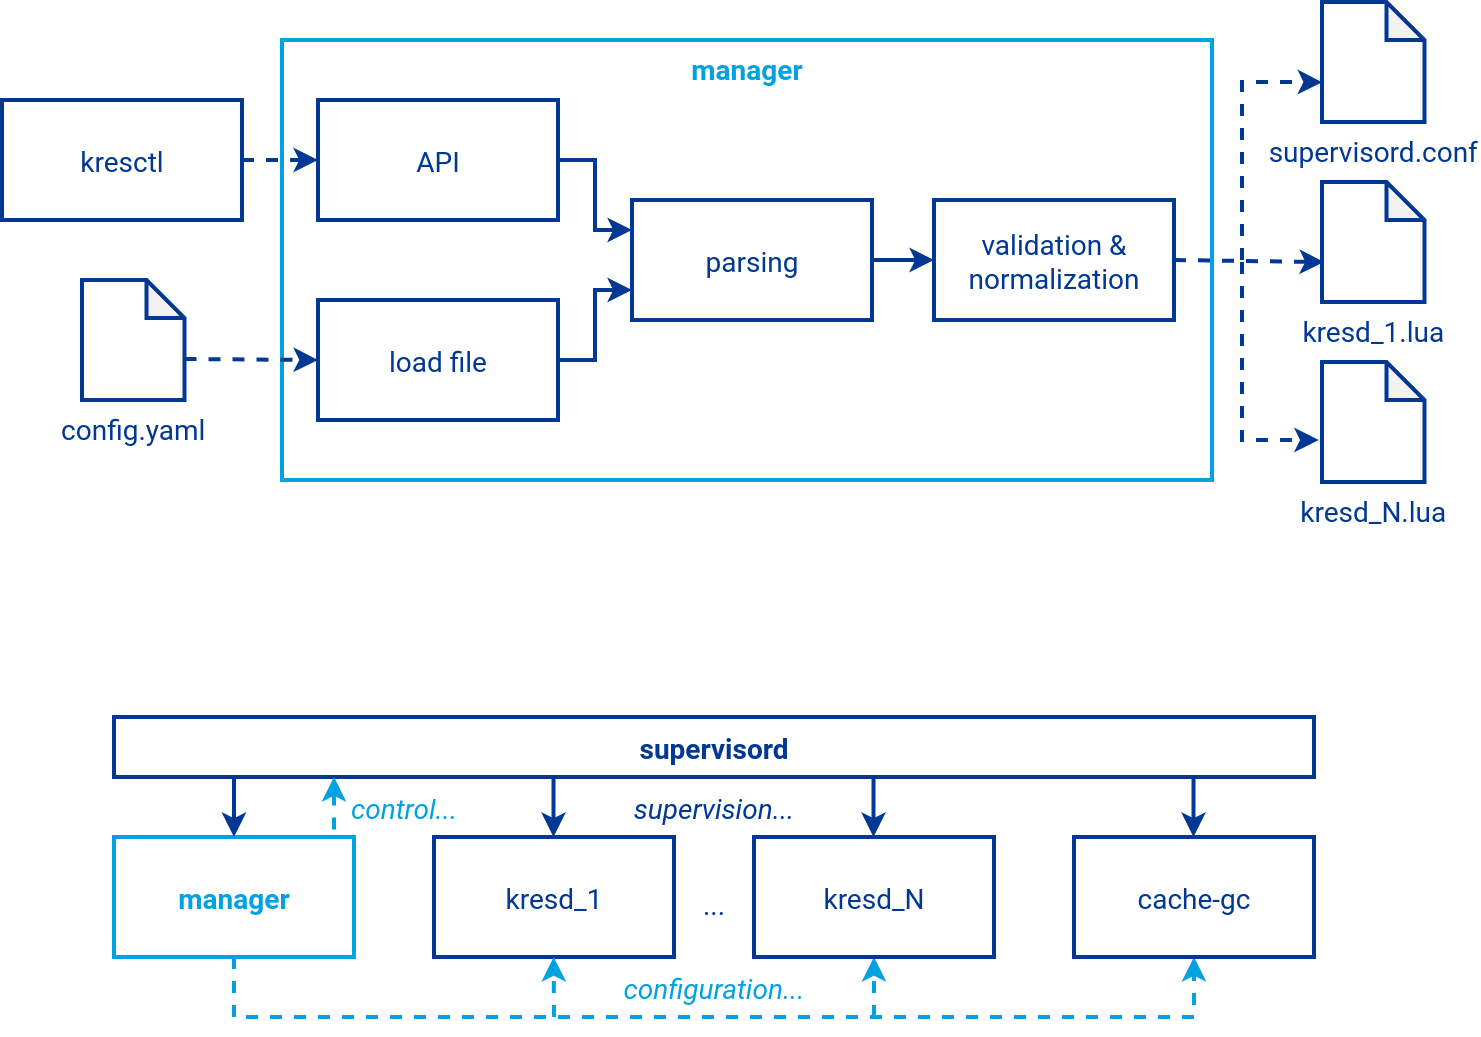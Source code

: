 <mxfile version="22.1.3" type="google">
  <diagram name="Page-1" id="cegkDIOblt0eRo74aROd">
    <mxGraphModel grid="1" page="1" gridSize="10" guides="1" tooltips="1" connect="1" arrows="1" fold="1" pageScale="1" pageWidth="850" pageHeight="1100" math="0" shadow="0">
      <root>
        <mxCell id="0" />
        <mxCell id="1" parent="0" />
        <mxCell id="CUZnaHH6iHjA6N0w_GfL-45" value="manager" style="rounded=0;fillColor=none;verticalAlign=top;strokeWidth=2;strokeColor=#00A2E2;fontFamily=Roboto;fontSource=https%3A%2F%2Ffonts.googleapis.com%2Fcss%3Ffamily%3DRoboto;fontColor=#00A2E2;fontStyle=1;fontSize=14;" vertex="1" parent="1">
          <mxGeometry x="209" y="-1000" width="465" height="220" as="geometry" />
        </mxCell>
        <mxCell id="CUZnaHH6iHjA6N0w_GfL-21" value="" style="edgeStyle=orthogonalEdgeStyle;rounded=0;orthogonalLoop=1;jettySize=auto;entryX=0.5;entryY=1;entryDx=0;entryDy=0;dashed=1;strokeColor=#00a2e2;fontColor=#003893;fontSize=14;strokeWidth=2;fontFamily=Roboto;fontSource=https%3A%2F%2Ffonts.googleapis.com%2Fcss%3Ffamily%3DRoboto;" edge="1" parent="1" target="CUZnaHH6iHjA6N0w_GfL-4">
          <mxGeometry relative="1" as="geometry">
            <mxPoint x="505" y="-511.5" as="sourcePoint" />
          </mxGeometry>
        </mxCell>
        <mxCell id="CUZnaHH6iHjA6N0w_GfL-22" value="" style="edgeStyle=orthogonalEdgeStyle;rounded=0;orthogonalLoop=1;jettySize=auto;entryX=0.5;entryY=1;entryDx=0;entryDy=0;dashed=1;strokeColor=#00a2e2;fontColor=#003893;fontSize=14;strokeWidth=2;exitX=0.5;exitY=1;exitDx=0;exitDy=0;fontFamily=Roboto;fontSource=https%3A%2F%2Ffonts.googleapis.com%2Fcss%3Ffamily%3DRoboto;" edge="1" parent="1" source="CUZnaHH6iHjA6N0w_GfL-3" target="CUZnaHH6iHjA6N0w_GfL-7">
          <mxGeometry relative="1" as="geometry">
            <mxPoint x="185" y="-531.5" as="sourcePoint" />
            <mxPoint x="665" y="-531.5" as="targetPoint" />
            <Array as="points">
              <mxPoint x="185" y="-511.5" />
              <mxPoint x="665" y="-511.5" />
            </Array>
          </mxGeometry>
        </mxCell>
        <mxCell id="CUZnaHH6iHjA6N0w_GfL-3" value="manager" style="rounded=0;strokeColor=#00A2E2;fontColor=#00A2E2;fontSize=14;strokeWidth=2;fontFamily=Roboto;fontSource=https%3A%2F%2Ffonts.googleapis.com%2Fcss%3Ffamily%3DRoboto;fontStyle=1;fillColor=none;" vertex="1" parent="1">
          <mxGeometry x="125" y="-601.5" width="120" height="60" as="geometry" />
        </mxCell>
        <mxCell id="CUZnaHH6iHjA6N0w_GfL-4" value="kresd_N" style="rounded=0;strokeColor=#003893;fontColor=#003893;fontSize=14;strokeWidth=2;fontFamily=Roboto;fontSource=https%3A%2F%2Ffonts.googleapis.com%2Fcss%3Ffamily%3DRoboto;fillColor=none;" vertex="1" parent="1">
          <mxGeometry x="445" y="-601.5" width="120" height="60" as="geometry" />
        </mxCell>
        <mxCell id="CUZnaHH6iHjA6N0w_GfL-5" value="..." style="text;align=center;verticalAlign=middle;resizable=0;points=[];autosize=1;strokeColor=none;fillColor=none;fontColor=#003893;fontSize=14;strokeWidth=2;fontFamily=Roboto;fontSource=https%3A%2F%2Ffonts.googleapis.com%2Fcss%3Ffamily%3DRoboto;" vertex="1" parent="1">
          <mxGeometry x="410" y="-583.5" width="30" height="30" as="geometry" />
        </mxCell>
        <mxCell id="CUZnaHH6iHjA6N0w_GfL-7" value="cache-gc" style="rounded=0;strokeColor=#003893;fontColor=#003893;fontSize=14;strokeWidth=2;fontFamily=Roboto;fontSource=https%3A%2F%2Ffonts.googleapis.com%2Fcss%3Ffamily%3DRoboto;fillColor=none;" vertex="1" parent="1">
          <mxGeometry x="605" y="-601.5" width="120" height="60" as="geometry" />
        </mxCell>
        <mxCell id="CUZnaHH6iHjA6N0w_GfL-9" value="supervisord" style="rounded=0;strokeColor=#003893;fontColor=#003893;fontSize=14;strokeWidth=2;fontFamily=Roboto;fontSource=https%3A%2F%2Ffonts.googleapis.com%2Fcss%3Ffamily%3DRoboto;fillColor=none;fontStyle=1" vertex="1" parent="1">
          <mxGeometry x="125" y="-661.5" width="600" height="30" as="geometry" />
        </mxCell>
        <mxCell id="CUZnaHH6iHjA6N0w_GfL-10" value="kresd_1" style="rounded=0;strokeColor=#003893;fontColor=#003893;fontSize=14;strokeWidth=2;fontFamily=Roboto;fontSource=https%3A%2F%2Ffonts.googleapis.com%2Fcss%3Ffamily%3DRoboto;fillColor=none;" vertex="1" parent="1">
          <mxGeometry x="285" y="-601.5" width="120" height="60" as="geometry" />
        </mxCell>
        <mxCell id="CUZnaHH6iHjA6N0w_GfL-12" value="" style="endArrow=classic;rounded=0;entryX=0.5;entryY=0;entryDx=0;entryDy=0;strokeColor=#003893;fontColor=#003893;fontSize=14;strokeWidth=2;fontFamily=Roboto;fontSource=https%3A%2F%2Ffonts.googleapis.com%2Fcss%3Ffamily%3DRoboto;" edge="1" parent="1" target="CUZnaHH6iHjA6N0w_GfL-3">
          <mxGeometry width="50" height="50" relative="1" as="geometry">
            <mxPoint x="185" y="-631.5" as="sourcePoint" />
            <mxPoint x="184.76" y="-601.5" as="targetPoint" />
          </mxGeometry>
        </mxCell>
        <mxCell id="CUZnaHH6iHjA6N0w_GfL-13" value="" style="endArrow=classic;rounded=0;entryX=0.5;entryY=0;entryDx=0;entryDy=0;strokeColor=#003893;fontColor=#003893;fontSize=14;strokeWidth=2;fontFamily=Roboto;fontSource=https%3A%2F%2Ffonts.googleapis.com%2Fcss%3Ffamily%3DRoboto;" edge="1" parent="1">
          <mxGeometry width="50" height="50" relative="1" as="geometry">
            <mxPoint x="344.76" y="-631.5" as="sourcePoint" />
            <mxPoint x="344.76" y="-601.5" as="targetPoint" />
          </mxGeometry>
        </mxCell>
        <mxCell id="CUZnaHH6iHjA6N0w_GfL-16" value="" style="endArrow=classic;rounded=0;entryX=0.5;entryY=0;entryDx=0;entryDy=0;strokeColor=#003893;fontColor=#003893;fontSize=14;strokeWidth=2;fontFamily=Roboto;fontSource=https%3A%2F%2Ffonts.googleapis.com%2Fcss%3Ffamily%3DRoboto;" edge="1" parent="1">
          <mxGeometry width="50" height="50" relative="1" as="geometry">
            <mxPoint x="504.76" y="-631.5" as="sourcePoint" />
            <mxPoint x="504.76" y="-601.5" as="targetPoint" />
          </mxGeometry>
        </mxCell>
        <mxCell id="CUZnaHH6iHjA6N0w_GfL-17" value="" style="endArrow=classic;rounded=0;entryX=0.5;entryY=0;entryDx=0;entryDy=0;strokeColor=#003893;fontColor=#003893;fontSize=14;strokeWidth=2;fontFamily=Roboto;fontSource=https%3A%2F%2Ffonts.googleapis.com%2Fcss%3Ffamily%3DRoboto;" edge="1" parent="1">
          <mxGeometry width="50" height="50" relative="1" as="geometry">
            <mxPoint x="664.76" y="-631.5" as="sourcePoint" />
            <mxPoint x="664.76" y="-601.5" as="targetPoint" />
          </mxGeometry>
        </mxCell>
        <mxCell id="CUZnaHH6iHjA6N0w_GfL-19" value="" style="endArrow=none;dashed=1;rounded=0;startArrow=classic;startFill=1;strokeColor=#00a2e2;fontColor=#003893;fontSize=14;strokeWidth=2;fontFamily=Roboto;fontSource=https%3A%2F%2Ffonts.googleapis.com%2Fcss%3Ffamily%3DRoboto;" edge="1" parent="1">
          <mxGeometry width="50" height="50" relative="1" as="geometry">
            <mxPoint x="235" y="-631.5" as="sourcePoint" />
            <mxPoint x="235" y="-601.5" as="targetPoint" />
          </mxGeometry>
        </mxCell>
        <mxCell id="CUZnaHH6iHjA6N0w_GfL-24" value="" style="edgeStyle=orthogonalEdgeStyle;rounded=0;orthogonalLoop=1;jettySize=auto;entryX=0.5;entryY=1;entryDx=0;entryDy=0;dashed=1;strokeColor=#00a2e2;fontColor=#003893;fontSize=14;strokeWidth=2;fontFamily=Roboto;fontSource=https%3A%2F%2Ffonts.googleapis.com%2Fcss%3Ffamily%3DRoboto;" edge="1" parent="1">
          <mxGeometry relative="1" as="geometry">
            <mxPoint x="345" y="-511.5" as="sourcePoint" />
            <mxPoint x="344.83" y="-541.5" as="targetPoint" />
          </mxGeometry>
        </mxCell>
        <mxCell id="CUZnaHH6iHjA6N0w_GfL-25" value="configuration..." style="text;align=center;verticalAlign=middle;resizable=0;points=[];autosize=1;strokeColor=none;fillColor=none;fontColor=#00A2E2;fontStyle=2;fontFamily=Roboto;fontSource=https%3A%2F%2Ffonts.googleapis.com%2Fcss%3Ffamily%3DRoboto;fontSize=14;" vertex="1" parent="1">
          <mxGeometry x="365" y="-541.5" width="120" height="30" as="geometry" />
        </mxCell>
        <mxCell id="CUZnaHH6iHjA6N0w_GfL-26" value="control..." style="text;align=center;verticalAlign=middle;resizable=0;points=[];autosize=1;strokeColor=none;fillColor=none;fontColor=#00A2E2;fontStyle=2;fontFamily=Roboto;fontSource=https%3A%2F%2Ffonts.googleapis.com%2Fcss%3Ffamily%3DRoboto;fontSize=14;" vertex="1" parent="1">
          <mxGeometry x="230" y="-631.5" width="80" height="30" as="geometry" />
        </mxCell>
        <mxCell id="CUZnaHH6iHjA6N0w_GfL-28" value="load file" style="rounded=0;strokeColor=#003893;fontColor=#003893;fontSize=14;strokeWidth=2;fontFamily=Roboto;fontSource=https%3A%2F%2Ffonts.googleapis.com%2Fcss%3Ffamily%3DRoboto;fillColor=none;" vertex="1" parent="1">
          <mxGeometry x="227" y="-870" width="120" height="60" as="geometry" />
        </mxCell>
        <mxCell id="CUZnaHH6iHjA6N0w_GfL-29" value="API" style="rounded=0;strokeColor=#003893;fontColor=#003893;fontSize=14;strokeWidth=2;fontFamily=Roboto;fontSource=https%3A%2F%2Ffonts.googleapis.com%2Fcss%3Ffamily%3DRoboto;fillColor=none;" vertex="1" parent="1">
          <mxGeometry x="227" y="-970" width="120" height="60" as="geometry" />
        </mxCell>
        <mxCell id="CUZnaHH6iHjA6N0w_GfL-31" value="parsing" style="rounded=0;strokeColor=#003893;fontColor=#003893;fontSize=14;strokeWidth=2;fontFamily=Roboto;fontSource=https%3A%2F%2Ffonts.googleapis.com%2Fcss%3Ffamily%3DRoboto;fillColor=none;" vertex="1" parent="1">
          <mxGeometry x="384" y="-920" width="120" height="60" as="geometry" />
        </mxCell>
        <mxCell id="CUZnaHH6iHjA6N0w_GfL-41" value="" style="rounded=0;orthogonalLoop=1;jettySize=auto;exitX=1;exitY=0.5;exitDx=0;exitDy=0;strokeWidth=2;strokeColor=#003893;entryX=0.02;entryY=0.667;entryDx=0;entryDy=0;dashed=1;fontFamily=Roboto;fontSource=https%3A%2F%2Ffonts.googleapis.com%2Fcss%3Ffamily%3DRoboto;entryPerimeter=0;" edge="1" parent="1" source="CUZnaHH6iHjA6N0w_GfL-32" target="FZnD3hXAEdhVNf1liAt--8">
          <mxGeometry relative="1" as="geometry">
            <mxPoint x="719" y="-890" as="targetPoint" />
          </mxGeometry>
        </mxCell>
        <mxCell id="CUZnaHH6iHjA6N0w_GfL-42" value="" style="rounded=0;orthogonalLoop=1;jettySize=auto;strokeWidth=2;strokeColor=#003893;edgeStyle=orthogonalEdgeStyle;dashed=1;fontFamily=Roboto;fontSource=https%3A%2F%2Ffonts.googleapis.com%2Fcss%3Ffamily%3DRoboto;entryX=0.002;entryY=0.668;entryDx=0;entryDy=0;entryPerimeter=0;" edge="1" parent="1" target="FZnD3hXAEdhVNf1liAt--6">
          <mxGeometry relative="1" as="geometry">
            <mxPoint x="689" y="-890" as="sourcePoint" />
            <mxPoint x="709" y="-960" as="targetPoint" />
            <Array as="points">
              <mxPoint x="689" y="-979" />
              <mxPoint x="719" y="-979" />
            </Array>
          </mxGeometry>
        </mxCell>
        <mxCell id="CUZnaHH6iHjA6N0w_GfL-32" value="validation &amp;&#xa;normalization" style="rounded=0;strokeColor=#003893;fontColor=#003893;fontSize=14;strokeWidth=2;fontFamily=Roboto;fontSource=https%3A%2F%2Ffonts.googleapis.com%2Fcss%3Ffamily%3DRoboto;fillColor=none;" vertex="1" parent="1">
          <mxGeometry x="535" y="-920" width="120" height="60" as="geometry" />
        </mxCell>
        <mxCell id="CUZnaHH6iHjA6N0w_GfL-34" value="" style="endArrow=classic;rounded=0;entryX=0;entryY=0.25;entryDx=0;entryDy=0;strokeColor=#003893;fontColor=#003893;fontSize=14;strokeWidth=2;fontFamily=Roboto;fontSource=https%3A%2F%2Ffonts.googleapis.com%2Fcss%3Ffamily%3DRoboto;exitX=1;exitY=0.5;exitDx=0;exitDy=0;edgeStyle=orthogonalEdgeStyle;" edge="1" parent="1" source="CUZnaHH6iHjA6N0w_GfL-29" target="CUZnaHH6iHjA6N0w_GfL-31">
          <mxGeometry width="50" height="50" relative="1" as="geometry">
            <mxPoint x="384" y="-860" as="sourcePoint" />
            <mxPoint x="273.76" y="-670" as="targetPoint" />
          </mxGeometry>
        </mxCell>
        <mxCell id="CUZnaHH6iHjA6N0w_GfL-36" value="kresctl" style="rounded=0;strokeColor=#003893;fontColor=#003893;fontSize=14;strokeWidth=2;fontFamily=Roboto;fontSource=https%3A%2F%2Ffonts.googleapis.com%2Fcss%3Ffamily%3DRoboto;fillColor=none;" vertex="1" parent="1">
          <mxGeometry x="69" y="-970" width="120" height="60" as="geometry" />
        </mxCell>
        <mxCell id="CUZnaHH6iHjA6N0w_GfL-37" value="" style="endArrow=classic;rounded=0;strokeColor=#003893;fontColor=#003893;fontSize=14;strokeWidth=2;fontFamily=Roboto;fontSource=https%3A%2F%2Ffonts.googleapis.com%2Fcss%3Ffamily%3DRoboto;exitX=1;exitY=0.5;exitDx=0;exitDy=0;entryX=0;entryY=0.75;entryDx=0;entryDy=0;edgeStyle=orthogonalEdgeStyle;" edge="1" parent="1" source="CUZnaHH6iHjA6N0w_GfL-28" target="CUZnaHH6iHjA6N0w_GfL-31">
          <mxGeometry width="50" height="50" relative="1" as="geometry">
            <mxPoint x="339" y="-930" as="sourcePoint" />
            <mxPoint x="369" y="-880" as="targetPoint" />
          </mxGeometry>
        </mxCell>
        <mxCell id="CUZnaHH6iHjA6N0w_GfL-43" value="" style="rounded=0;orthogonalLoop=1;jettySize=auto;strokeWidth=2;strokeColor=#003893;edgeStyle=orthogonalEdgeStyle;dashed=1;fontFamily=Roboto;fontSource=https%3A%2F%2Ffonts.googleapis.com%2Fcss%3Ffamily%3DRoboto;entryX=-0.031;entryY=0.65;entryDx=0;entryDy=0;entryPerimeter=0;" edge="1" parent="1" target="FZnD3hXAEdhVNf1liAt--7">
          <mxGeometry relative="1" as="geometry">
            <mxPoint x="689" y="-889" as="sourcePoint" />
            <mxPoint x="709" y="-780" as="targetPoint" />
            <Array as="points">
              <mxPoint x="689" y="-800" />
            </Array>
          </mxGeometry>
        </mxCell>
        <mxCell id="CUZnaHH6iHjA6N0w_GfL-47" value="" style="rounded=0;orthogonalLoop=1;jettySize=auto;exitX=1;exitY=0.5;exitDx=0;exitDy=0;strokeWidth=2;strokeColor=#003893;dashed=1;entryX=0;entryY=0.5;entryDx=0;entryDy=0;fontFamily=Roboto;fontSource=https%3A%2F%2Ffonts.googleapis.com%2Fcss%3Ffamily%3DRoboto;" edge="1" parent="1" source="CUZnaHH6iHjA6N0w_GfL-36" target="CUZnaHH6iHjA6N0w_GfL-29">
          <mxGeometry relative="1" as="geometry">
            <mxPoint x="219" y="-940" as="targetPoint" />
            <mxPoint x="189" y="-940" as="sourcePoint" />
          </mxGeometry>
        </mxCell>
        <mxCell id="CUZnaHH6iHjA6N0w_GfL-48" value="" style="rounded=0;orthogonalLoop=1;jettySize=auto;exitX=0;exitY=0;exitDx=51.25;exitDy=39.5;strokeWidth=2;strokeColor=#003893;dashed=1;entryX=0;entryY=0.5;entryDx=0;entryDy=0;exitPerimeter=0;fontFamily=Roboto;fontSource=https%3A%2F%2Ffonts.googleapis.com%2Fcss%3Ffamily%3DRoboto;" edge="1" parent="1" source="CUZnaHH6iHjA6N0w_GfL-52" target="CUZnaHH6iHjA6N0w_GfL-28">
          <mxGeometry relative="1" as="geometry">
            <mxPoint x="234" y="-930" as="targetPoint" />
            <mxPoint x="189" y="-840" as="sourcePoint" />
          </mxGeometry>
        </mxCell>
        <mxCell id="CUZnaHH6iHjA6N0w_GfL-50" value="" style="endArrow=classic;rounded=0;strokeColor=#003893;fontColor=#003893;fontSize=14;strokeWidth=2;fontFamily=Roboto;fontSource=https%3A%2F%2Ffonts.googleapis.com%2Fcss%3Ffamily%3DRoboto;exitX=1;exitY=0.5;exitDx=0;exitDy=0;entryX=0;entryY=0.5;entryDx=0;entryDy=0;" edge="1" parent="1" source="CUZnaHH6iHjA6N0w_GfL-31" target="CUZnaHH6iHjA6N0w_GfL-32">
          <mxGeometry width="50" height="50" relative="1" as="geometry">
            <mxPoint x="354" y="-830" as="sourcePoint" />
            <mxPoint x="394" y="-865" as="targetPoint" />
          </mxGeometry>
        </mxCell>
        <mxCell id="CUZnaHH6iHjA6N0w_GfL-52" value="config.yaml" style="shape=note;backgroundOutline=1;darkOpacity=0.05;fillColor=none;strokeColor=#003893;fontSize=14;fontColor=#003893;strokeWidth=2;verticalAlign=top;labelPosition=center;verticalLabelPosition=bottom;align=center;fontFamily=Roboto;fontSource=https%3A%2F%2Ffonts.googleapis.com%2Fcss%3Ffamily%3DRoboto;size=19;" vertex="1" parent="1">
          <mxGeometry x="109" y="-880" width="51.25" height="60" as="geometry" />
        </mxCell>
        <mxCell id="FZnD3hXAEdhVNf1liAt--6" value="supervisord.conf" style="shape=note;backgroundOutline=1;darkOpacity=0.05;fillColor=none;strokeColor=#003893;fontSize=14;fontColor=#003893;strokeWidth=2;verticalAlign=top;labelPosition=center;verticalLabelPosition=bottom;align=center;fontFamily=Roboto;fontSource=https%3A%2F%2Ffonts.googleapis.com%2Fcss%3Ffamily%3DRoboto;size=19;" vertex="1" parent="1">
          <mxGeometry x="729" y="-1019" width="51.25" height="60" as="geometry" />
        </mxCell>
        <mxCell id="FZnD3hXAEdhVNf1liAt--7" value="kresd_N.lua" style="shape=note;backgroundOutline=1;darkOpacity=0.05;fillColor=none;strokeColor=#003893;fontSize=14;fontColor=#003893;strokeWidth=2;verticalAlign=top;labelPosition=center;verticalLabelPosition=bottom;align=center;fontFamily=Roboto;fontSource=https%3A%2F%2Ffonts.googleapis.com%2Fcss%3Ffamily%3DRoboto;size=19;" vertex="1" parent="1">
          <mxGeometry x="729" y="-839" width="51.25" height="60" as="geometry" />
        </mxCell>
        <mxCell id="FZnD3hXAEdhVNf1liAt--8" value="kresd_1.lua" style="shape=note;backgroundOutline=1;darkOpacity=0.05;fillColor=none;strokeColor=#003893;fontSize=14;fontColor=#003893;strokeWidth=2;verticalAlign=top;labelPosition=center;verticalLabelPosition=bottom;align=center;fontFamily=Roboto;fontSource=https%3A%2F%2Ffonts.googleapis.com%2Fcss%3Ffamily%3DRoboto;size=19;" vertex="1" parent="1">
          <mxGeometry x="729" y="-929" width="51.25" height="60" as="geometry" />
        </mxCell>
        <mxCell id="FZnD3hXAEdhVNf1liAt--10" value="supervision..." style="text;align=center;verticalAlign=middle;resizable=0;points=[];autosize=1;strokeColor=none;fillColor=none;fontColor=#003893;fontStyle=2;fontFamily=Roboto;fontSource=https%3A%2F%2Ffonts.googleapis.com%2Fcss%3Ffamily%3DRoboto;fontSize=14;" vertex="1" parent="1">
          <mxGeometry x="370" y="-631.5" width="110" height="30" as="geometry" />
        </mxCell>
      </root>
    </mxGraphModel>
  </diagram>
</mxfile>
